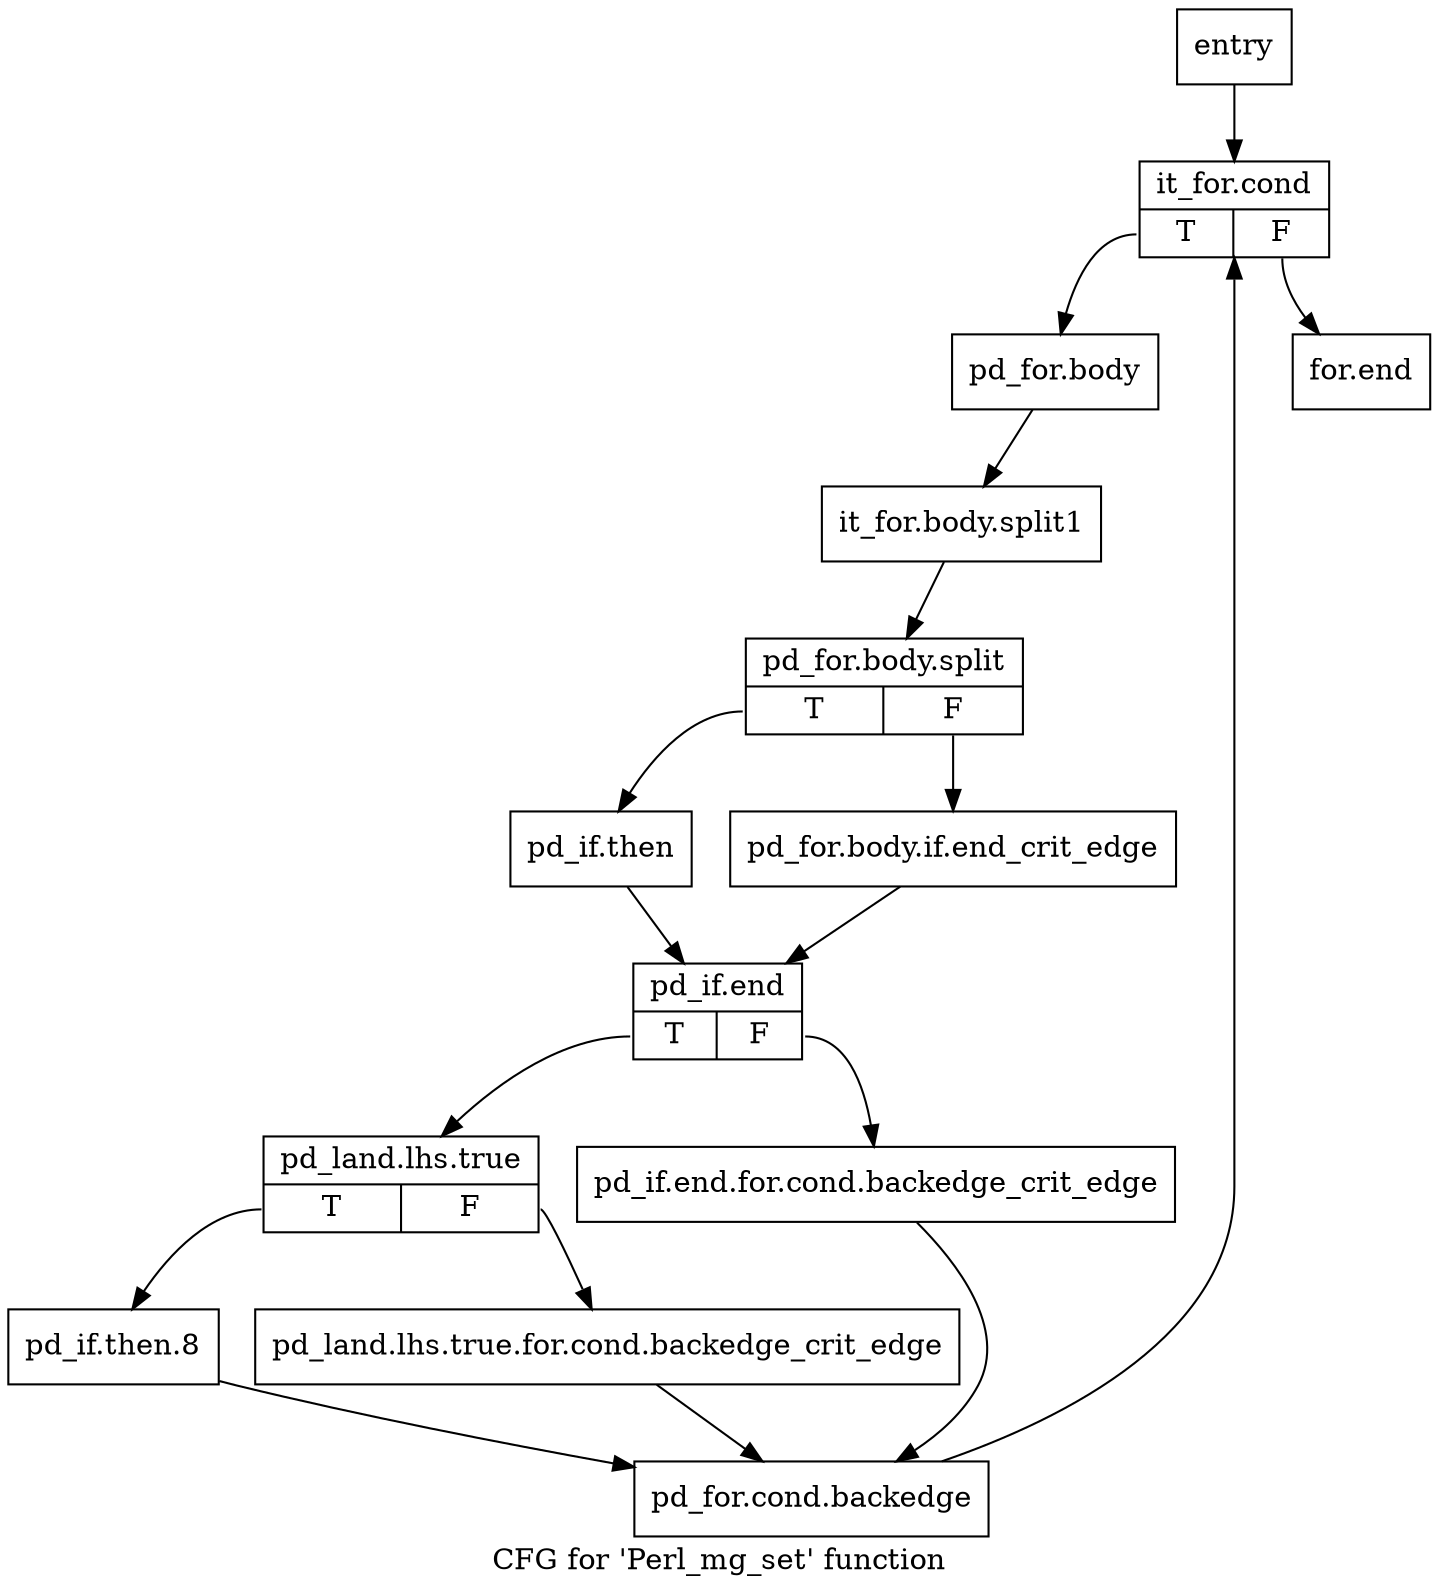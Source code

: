 digraph "CFG for 'Perl_mg_set' function" {
	label="CFG for 'Perl_mg_set' function";

	Node0x265cc20 [shape=record,label="{entry}"];
	Node0x265cc20 -> Node0x265fa60;
	Node0x265fa60 [shape=record,label="{it_for.cond|{<s0>T|<s1>F}}"];
	Node0x265fa60:s0 -> Node0x265fab0;
	Node0x265fa60:s1 -> Node0x265fd80;
	Node0x265fab0 [shape=record,label="{pd_for.body}"];
	Node0x265fab0 -> Node0x3f4dc00;
	Node0x3f4dc00 [shape=record,label="{it_for.body.split1}"];
	Node0x3f4dc00 -> Node0x401a730;
	Node0x401a730 [shape=record,label="{pd_for.body.split|{<s0>T|<s1>F}}"];
	Node0x401a730:s0 -> Node0x265fb50;
	Node0x401a730:s1 -> Node0x265fb00;
	Node0x265fb00 [shape=record,label="{pd_for.body.if.end_crit_edge}"];
	Node0x265fb00 -> Node0x265fba0;
	Node0x265fb50 [shape=record,label="{pd_if.then}"];
	Node0x265fb50 -> Node0x265fba0;
	Node0x265fba0 [shape=record,label="{pd_if.end|{<s0>T|<s1>F}}"];
	Node0x265fba0:s0 -> Node0x265fc90;
	Node0x265fba0:s1 -> Node0x265fbf0;
	Node0x265fbf0 [shape=record,label="{pd_if.end.for.cond.backedge_crit_edge}"];
	Node0x265fbf0 -> Node0x265fc40;
	Node0x265fc40 [shape=record,label="{pd_for.cond.backedge}"];
	Node0x265fc40 -> Node0x265fa60;
	Node0x265fc90 [shape=record,label="{pd_land.lhs.true|{<s0>T|<s1>F}}"];
	Node0x265fc90:s0 -> Node0x265fd30;
	Node0x265fc90:s1 -> Node0x265fce0;
	Node0x265fce0 [shape=record,label="{pd_land.lhs.true.for.cond.backedge_crit_edge}"];
	Node0x265fce0 -> Node0x265fc40;
	Node0x265fd30 [shape=record,label="{pd_if.then.8}"];
	Node0x265fd30 -> Node0x265fc40;
	Node0x265fd80 [shape=record,label="{for.end}"];
}
